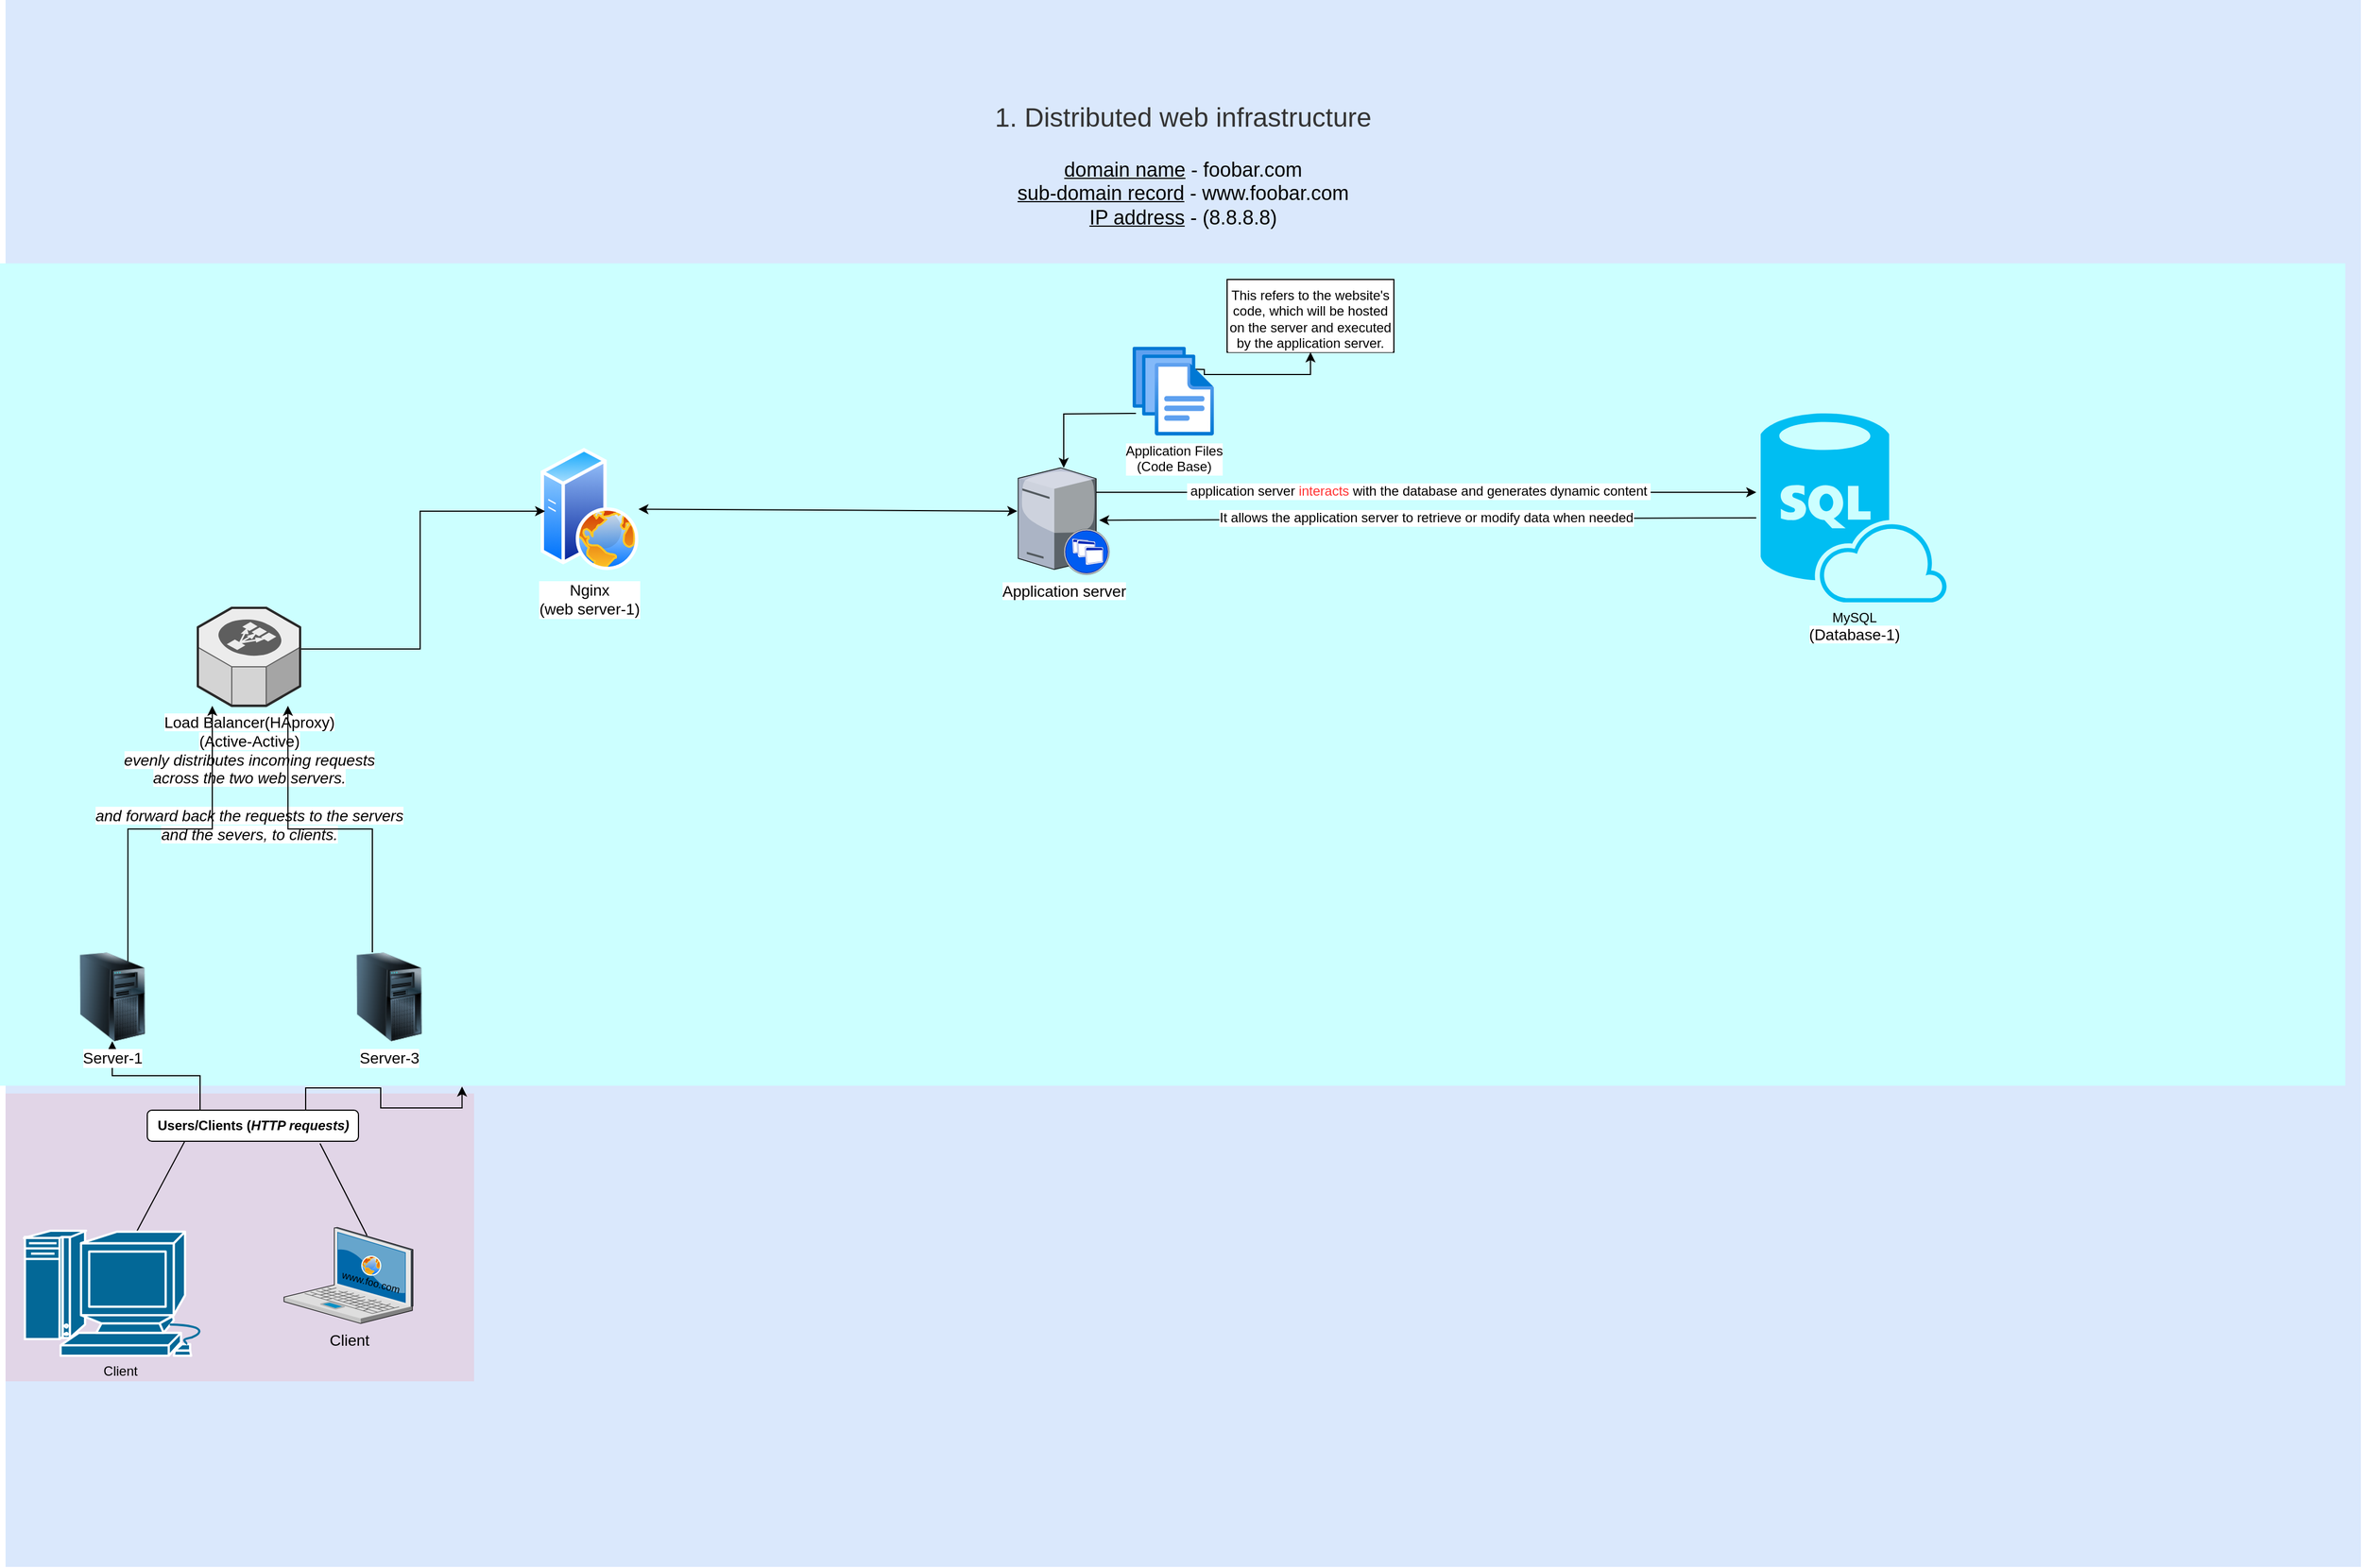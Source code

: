 <mxfile version="22.1.17" type="github">
  <diagram id="C5RBs43oDa-KdzZeNtuy" name="Page-1">
    <mxGraphModel dx="880" dy="434" grid="1" gridSize="10" guides="1" tooltips="1" connect="1" arrows="1" fold="1" page="1" pageScale="1" pageWidth="827" pageHeight="1169" math="0" shadow="0">
      <root>
        <mxCell id="WIyWlLk6GJQsqaUBKTNV-0" />
        <mxCell id="WIyWlLk6GJQsqaUBKTNV-1" parent="WIyWlLk6GJQsqaUBKTNV-0" />
        <mxCell id="sXKBVWVyAYQ8-1sR9XAX-51" value="&lt;h3 style=&quot;box-sizing: border-box; font-weight: 500; line-height: 1.1; color: rgb(51, 51, 51); margin-top: 0px; margin-bottom: 0px;&quot; class=&quot;panel-title&quot;&gt;&lt;br&gt;&lt;/h3&gt;&lt;div&gt;&lt;br&gt;&lt;/div&gt;&lt;div&gt;&lt;br&gt;&lt;/div&gt;&lt;div&gt;&lt;br&gt;&lt;/div&gt;&lt;div&gt;&lt;br&gt;&lt;/div&gt;&lt;div&gt;&lt;font style=&quot;background-color: initial; color: rgb(51, 51, 51); font-size: 24px;&quot;&gt;1.&amp;nbsp;&lt;/font&gt;&lt;font style=&quot;background-color: initial; color: rgb(51, 51, 51); font-size: 24px;&quot;&gt;Distributed web infrastructure&lt;/font&gt;&lt;br&gt;&lt;/div&gt;&lt;div&gt;&lt;font style=&quot;font-size: 18px;&quot;&gt;&lt;br&gt;&lt;/font&gt;&lt;/div&gt;&lt;div&gt;&lt;font style=&quot;font-size: 18px;&quot;&gt;&lt;u&gt;domain name&lt;/u&gt; - foobar.com&lt;/font&gt;&lt;/div&gt;&lt;div&gt;&lt;font style=&quot;font-size: 18px;&quot;&gt;&lt;u&gt;sub-domain record&lt;/u&gt; - www.foobar.com&lt;/font&gt;&lt;/div&gt;&lt;div&gt;&lt;font style=&quot;font-size: 18px;&quot;&gt;&lt;u&gt;IP address&lt;/u&gt;&amp;nbsp;- (8.8.8.8&lt;font style=&quot;&quot;&gt;)&lt;/font&gt;&lt;/font&gt;&lt;/div&gt;" style="whiteSpace=wrap;html=1;fillColor=#dae8fc;fontSize=14;strokeColor=none;verticalAlign=top;align=center;" parent="WIyWlLk6GJQsqaUBKTNV-1" vertex="1">
          <mxGeometry x="191" y="823" width="2119" height="1410" as="geometry" />
        </mxCell>
        <mxCell id="sXKBVWVyAYQ8-1sR9XAX-52" value="" style="rounded=0;whiteSpace=wrap;html=1;strokeColor=none;fillColor=#CCFFFF;" parent="WIyWlLk6GJQsqaUBKTNV-1" vertex="1">
          <mxGeometry x="186" y="1060" width="2110" height="740" as="geometry" />
        </mxCell>
        <mxCell id="sXKBVWVyAYQ8-1sR9XAX-53" value="" style="edgeStyle=orthogonalEdgeStyle;rounded=0;orthogonalLoop=1;jettySize=auto;html=1;" parent="WIyWlLk6GJQsqaUBKTNV-1" target="sXKBVWVyAYQ8-1sR9XAX-65" edge="1">
          <mxGeometry relative="1" as="geometry">
            <mxPoint x="1208" y="1195" as="sourcePoint" />
          </mxGeometry>
        </mxCell>
        <mxCell id="sXKBVWVyAYQ8-1sR9XAX-54" value="" style="edgeStyle=orthogonalEdgeStyle;rounded=0;orthogonalLoop=1;jettySize=auto;html=1;" parent="WIyWlLk6GJQsqaUBKTNV-1" target="sXKBVWVyAYQ8-1sR9XAX-56" edge="1">
          <mxGeometry relative="1" as="geometry">
            <mxPoint x="1248" y="1155" as="sourcePoint" />
          </mxGeometry>
        </mxCell>
        <mxCell id="sXKBVWVyAYQ8-1sR9XAX-56" value="This refers to the website&#39;s code, which will be hosted on the server and executed by the application server." style="whiteSpace=wrap;html=1;verticalAlign=top;labelBackgroundColor=default;" parent="WIyWlLk6GJQsqaUBKTNV-1" vertex="1">
          <mxGeometry x="1290" y="1074.5" width="150" height="65.5" as="geometry" />
        </mxCell>
        <mxCell id="sXKBVWVyAYQ8-1sR9XAX-58" value="" style="endArrow=classic;html=1;rounded=0;exitX=0.727;exitY=0.273;exitDx=0;exitDy=0;exitPerimeter=0;entryX=0.138;entryY=0.244;entryDx=0;entryDy=0;entryPerimeter=0;strokeWidth=1;" parent="WIyWlLk6GJQsqaUBKTNV-1" edge="1">
          <mxGeometry width="50" height="50" relative="1" as="geometry">
            <mxPoint x="1157" y="1266" as="sourcePoint" />
            <mxPoint x="1766.04" y="1266.02" as="targetPoint" />
          </mxGeometry>
        </mxCell>
        <mxCell id="sXKBVWVyAYQ8-1sR9XAX-59" value="&lt;font style=&quot;font-size: 12px;&quot;&gt;&lt;font style=&quot;&quot; color=&quot;#ff3333&quot;&gt;&amp;nbsp;&lt;/font&gt;application server&amp;nbsp;&lt;font style=&quot;&quot; color=&quot;#ff3333&quot;&gt;interacts&lt;/font&gt; with the database and generates dynamic content&amp;nbsp;&lt;/font&gt;" style="edgeLabel;html=1;align=center;verticalAlign=middle;resizable=0;points=[];" parent="sXKBVWVyAYQ8-1sR9XAX-58" vertex="1" connectable="0">
          <mxGeometry x="-0.216" y="-1" relative="1" as="geometry">
            <mxPoint x="66" y="-2" as="offset" />
          </mxGeometry>
        </mxCell>
        <mxCell id="sXKBVWVyAYQ8-1sR9XAX-60" value="" style="endArrow=classic;html=1;rounded=0;exitX=0.138;exitY=0.531;exitDx=0;exitDy=0;exitPerimeter=0;entryX=0.889;entryY=0.491;entryDx=0;entryDy=0;entryPerimeter=0;strokeWidth=1;" parent="WIyWlLk6GJQsqaUBKTNV-1" target="sXKBVWVyAYQ8-1sR9XAX-65" edge="1">
          <mxGeometry width="50" height="50" relative="1" as="geometry">
            <mxPoint x="1766.04" y="1288.98" as="sourcePoint" />
            <mxPoint x="1157" y="1288" as="targetPoint" />
          </mxGeometry>
        </mxCell>
        <mxCell id="sXKBVWVyAYQ8-1sR9XAX-61" value="&lt;font style=&quot;font-size: 12px;&quot;&gt;It allows the application server to retrieve or modify data when needed&lt;/font&gt;" style="edgeLabel;html=1;align=center;verticalAlign=middle;resizable=0;points=[];" parent="sXKBVWVyAYQ8-1sR9XAX-60" vertex="1" connectable="0">
          <mxGeometry x="-0.216" y="-1" relative="1" as="geometry">
            <mxPoint x="-66" as="offset" />
          </mxGeometry>
        </mxCell>
        <mxCell id="sXKBVWVyAYQ8-1sR9XAX-62" style="edgeStyle=orthogonalEdgeStyle;rounded=0;orthogonalLoop=1;jettySize=auto;html=1;exitX=0.5;exitY=1;exitDx=0;exitDy=0;" parent="WIyWlLk6GJQsqaUBKTNV-1" edge="1">
          <mxGeometry relative="1" as="geometry">
            <mxPoint x="1208" y="1195" as="sourcePoint" />
            <mxPoint x="1208" y="1195" as="targetPoint" />
          </mxGeometry>
        </mxCell>
        <mxCell id="sXKBVWVyAYQ8-1sR9XAX-64" value="&lt;font style=&quot;font-size: 14px;&quot;&gt;Nginx&lt;br&gt;(web server-1)&lt;/font&gt;" style="image;aspect=fixed;perimeter=ellipsePerimeter;html=1;align=center;shadow=0;dashed=0;spacingTop=3;image=img/lib/active_directory/web_server.svg;" parent="WIyWlLk6GJQsqaUBKTNV-1" vertex="1">
          <mxGeometry x="672.38" y="1226" width="88" height="110" as="geometry" />
        </mxCell>
        <mxCell id="sXKBVWVyAYQ8-1sR9XAX-65" value="&lt;span style=&quot;background-color: rgb(255, 255, 255);&quot;&gt;Application server&lt;/span&gt;" style="verticalLabelPosition=bottom;aspect=fixed;html=1;verticalAlign=top;strokeColor=none;shape=mxgraph.citrix.xenapp_server;fillColor=#66B2FF;gradientColor=#0066CC;fontSize=14;" parent="WIyWlLk6GJQsqaUBKTNV-1" vertex="1">
          <mxGeometry x="1102" y="1244" width="81.98" height="96" as="geometry" />
        </mxCell>
        <mxCell id="sXKBVWVyAYQ8-1sR9XAX-67" style="edgeStyle=orthogonalEdgeStyle;rounded=0;orthogonalLoop=1;jettySize=auto;html=1;" parent="WIyWlLk6GJQsqaUBKTNV-1" source="sXKBVWVyAYQ8-1sR9XAX-68" edge="1">
          <mxGeometry relative="1" as="geometry">
            <mxPoint x="460" y="1406.957" as="sourcePoint" />
            <mxPoint x="676.41" y="1283.043" as="targetPoint" />
            <Array as="points">
              <mxPoint x="564" y="1407" />
              <mxPoint x="564" y="1283" />
            </Array>
          </mxGeometry>
        </mxCell>
        <mxCell id="sXKBVWVyAYQ8-1sR9XAX-68" value="&lt;font style=&quot;font-size: 14px; background-color: rgb(255, 255, 255);&quot;&gt;Load Balancer(HAproxy)&lt;br&gt;(Active-Active)&lt;br&gt;&lt;i&gt;evenly distributes incoming requests&lt;br&gt;across the two web servers.&lt;br&gt;&lt;br&gt;and forward back the requests to the servers&lt;br&gt;and the severs, to clients.&lt;/i&gt;&lt;br&gt;&lt;/font&gt;" style="verticalLabelPosition=bottom;html=1;verticalAlign=top;strokeWidth=1;align=center;outlineConnect=0;dashed=0;outlineConnect=0;shape=mxgraph.aws3d.elasticLoadBalancing;fillColor=#ECECEC;strokeColor=#5E5E5E;aspect=fixed;" parent="WIyWlLk6GJQsqaUBKTNV-1" vertex="1">
          <mxGeometry x="364" y="1370" width="92" height="88.17" as="geometry" />
        </mxCell>
        <mxCell id="sXKBVWVyAYQ8-1sR9XAX-69" value="" style="endArrow=classic;startArrow=classic;html=1;rounded=0;exitX=-0.009;exitY=0.406;exitDx=0;exitDy=0;exitPerimeter=0;" parent="WIyWlLk6GJQsqaUBKTNV-1" source="sXKBVWVyAYQ8-1sR9XAX-65" target="sXKBVWVyAYQ8-1sR9XAX-64" edge="1">
          <mxGeometry width="50" height="50" relative="1" as="geometry">
            <mxPoint x="769" y="1428" as="sourcePoint" />
            <mxPoint x="1112" y="1336" as="targetPoint" />
            <Array as="points" />
          </mxGeometry>
        </mxCell>
        <mxCell id="sXKBVWVyAYQ8-1sR9XAX-78" style="edgeStyle=orthogonalEdgeStyle;rounded=0;orthogonalLoop=1;jettySize=auto;html=1;exitX=0.5;exitY=1;exitDx=0;exitDy=0;" parent="WIyWlLk6GJQsqaUBKTNV-1" edge="1">
          <mxGeometry relative="1" as="geometry">
            <mxPoint x="1201" y="1692.0" as="sourcePoint" />
            <mxPoint x="1201" y="1692.0" as="targetPoint" />
          </mxGeometry>
        </mxCell>
        <mxCell id="sXKBVWVyAYQ8-1sR9XAX-82" value="" style="rounded=0;whiteSpace=wrap;html=1;fillColor=#e1d5e7;strokeColor=none;" parent="WIyWlLk6GJQsqaUBKTNV-1" vertex="1">
          <mxGeometry x="191" y="1807" width="421.5" height="259" as="geometry" />
        </mxCell>
        <mxCell id="sXKBVWVyAYQ8-1sR9XAX-83" style="edgeStyle=none;rounded=0;html=1;startSize=10;endSize=10;jettySize=auto;orthogonalLoop=1;fontSize=14;endArrow=none;endFill=0;strokeWidth=1;exitX=0.644;exitY=0.085;exitDx=0;exitDy=0;exitPerimeter=0;entryX=0.818;entryY=1.071;entryDx=0;entryDy=0;entryPerimeter=0;" parent="WIyWlLk6GJQsqaUBKTNV-1" source="sXKBVWVyAYQ8-1sR9XAX-84" target="sXKBVWVyAYQ8-1sR9XAX-90" edge="1">
          <mxGeometry relative="1" as="geometry">
            <mxPoint x="412.5" y="1739" as="targetPoint" />
          </mxGeometry>
        </mxCell>
        <mxCell id="sXKBVWVyAYQ8-1sR9XAX-84" value="Client" style="verticalLabelPosition=bottom;aspect=fixed;html=1;verticalAlign=top;strokeColor=none;shape=mxgraph.citrix.laptop_2;fillColor=#66B2FF;gradientColor=#0066CC;fontSize=14;" parent="WIyWlLk6GJQsqaUBKTNV-1" vertex="1">
          <mxGeometry x="441.5" y="1927.5" width="116" height="86.5" as="geometry" />
        </mxCell>
        <mxCell id="sXKBVWVyAYQ8-1sR9XAX-85" style="edgeStyle=none;rounded=0;html=1;startSize=10;endSize=10;jettySize=auto;orthogonalLoop=1;fontSize=14;endArrow=none;endFill=0;strokeWidth=1;exitX=0.693;exitY=0.286;exitDx=0;exitDy=0;exitPerimeter=0;entryX=0.182;entryY=0.944;entryDx=0;entryDy=0;entryPerimeter=0;" parent="WIyWlLk6GJQsqaUBKTNV-1" target="sXKBVWVyAYQ8-1sR9XAX-90" edge="1">
          <mxGeometry relative="1" as="geometry">
            <mxPoint x="302.177" y="1944.028" as="sourcePoint" />
            <mxPoint x="412.5" y="1739" as="targetPoint" />
          </mxGeometry>
        </mxCell>
        <mxCell id="sXKBVWVyAYQ8-1sR9XAX-87" style="edgeStyle=orthogonalEdgeStyle;rounded=0;orthogonalLoop=1;jettySize=auto;html=1;exitX=0.25;exitY=0;exitDx=0;exitDy=0;" parent="WIyWlLk6GJQsqaUBKTNV-1" source="sXKBVWVyAYQ8-1sR9XAX-90" target="sXKBVWVyAYQ8-1sR9XAX-100" edge="1">
          <mxGeometry relative="1" as="geometry" />
        </mxCell>
        <mxCell id="sXKBVWVyAYQ8-1sR9XAX-88" style="edgeStyle=orthogonalEdgeStyle;rounded=0;orthogonalLoop=1;jettySize=auto;html=1;exitX=0.75;exitY=0;exitDx=0;exitDy=0;entryX=0.197;entryY=1.001;entryDx=0;entryDy=0;entryPerimeter=0;" parent="WIyWlLk6GJQsqaUBKTNV-1" source="sXKBVWVyAYQ8-1sR9XAX-90" target="sXKBVWVyAYQ8-1sR9XAX-52" edge="1">
          <mxGeometry relative="1" as="geometry" />
        </mxCell>
        <mxCell id="sXKBVWVyAYQ8-1sR9XAX-90" value="&lt;b&gt;Users/Clients (&lt;i&gt;HTTP requests)&lt;/i&gt;&lt;br&gt;&lt;/b&gt;" style="rounded=1;whiteSpace=wrap;html=1;" parent="WIyWlLk6GJQsqaUBKTNV-1" vertex="1">
          <mxGeometry x="318.5" y="1822" width="190" height="28" as="geometry" />
        </mxCell>
        <mxCell id="sXKBVWVyAYQ8-1sR9XAX-91" value="&lt;font style=&quot;font-size: 9px;&quot;&gt;www.foo.com&lt;/font&gt;" style="text;html=1;strokeColor=none;fillColor=none;align=center;verticalAlign=middle;whiteSpace=wrap;rounded=0;rotation=15;" parent="WIyWlLk6GJQsqaUBKTNV-1" vertex="1">
          <mxGeometry x="495.5" y="1968" width="48.37" height="16.55" as="geometry" />
        </mxCell>
        <mxCell id="sXKBVWVyAYQ8-1sR9XAX-92" value="" style="image;aspect=fixed;perimeter=ellipsePerimeter;html=1;align=center;shadow=0;dashed=0;spacingTop=3;image=img/lib/active_directory/internet_globe.svg;" parent="WIyWlLk6GJQsqaUBKTNV-1" vertex="1">
          <mxGeometry x="511" y="1953" width="18" height="18" as="geometry" />
        </mxCell>
        <mxCell id="sXKBVWVyAYQ8-1sR9XAX-94" value="" style="image;aspect=fixed;perimeter=ellipsePerimeter;html=1;align=center;shadow=0;dashed=0;spacingTop=3;image=img/lib/active_directory/internet_globe.svg;" parent="WIyWlLk6GJQsqaUBKTNV-1" vertex="1">
          <mxGeometry x="293" y="1967" width="18" height="18" as="geometry" />
        </mxCell>
        <mxCell id="sXKBVWVyAYQ8-1sR9XAX-97" style="edgeStyle=orthogonalEdgeStyle;rounded=0;orthogonalLoop=1;jettySize=auto;html=1;exitX=0.5;exitY=0;exitDx=0;exitDy=0;" parent="WIyWlLk6GJQsqaUBKTNV-1" edge="1">
          <mxGeometry relative="1" as="geometry">
            <mxPoint x="521" y="1680" as="sourcePoint" />
            <mxPoint x="445.053" y="1458.17" as="targetPoint" />
            <Array as="points">
              <mxPoint x="521" y="1569" />
              <mxPoint x="445" y="1569" />
            </Array>
          </mxGeometry>
        </mxCell>
        <mxCell id="sXKBVWVyAYQ8-1sR9XAX-98" value="&lt;font style=&quot;font-size: 14px;&quot;&gt;Server-3&lt;/font&gt;" style="image;html=1;image=img/lib/clip_art/computers/Server_Tower_128x128.png" parent="WIyWlLk6GJQsqaUBKTNV-1" vertex="1">
          <mxGeometry x="496" y="1680" width="80" height="80" as="geometry" />
        </mxCell>
        <mxCell id="sXKBVWVyAYQ8-1sR9XAX-99" style="edgeStyle=orthogonalEdgeStyle;rounded=0;orthogonalLoop=1;jettySize=auto;html=1;exitX=0.676;exitY=0.125;exitDx=0;exitDy=0;exitPerimeter=0;" parent="WIyWlLk6GJQsqaUBKTNV-1" source="sXKBVWVyAYQ8-1sR9XAX-100" edge="1">
          <mxGeometry relative="1" as="geometry">
            <mxPoint x="301.053" y="1680" as="sourcePoint" />
            <mxPoint x="377" y="1458.17" as="targetPoint" />
            <Array as="points">
              <mxPoint x="301" y="1569" />
              <mxPoint x="377" y="1569" />
            </Array>
          </mxGeometry>
        </mxCell>
        <mxCell id="sXKBVWVyAYQ8-1sR9XAX-100" value="&lt;font style=&quot;font-size: 14px;&quot;&gt;Server-1&lt;/font&gt;" style="image;html=1;image=img/lib/clip_art/computers/Server_Tower_128x128.png" parent="WIyWlLk6GJQsqaUBKTNV-1" vertex="1">
          <mxGeometry x="247" y="1680" width="80" height="80" as="geometry" />
        </mxCell>
        <mxCell id="sXKBVWVyAYQ8-1sR9XAX-104" value="MySQL&lt;br style=&quot;border-color: var(--border-color); font-size: 14px; background-color: rgb(255, 255, 255);&quot;&gt;&lt;span style=&quot;font-size: 14px; background-color: rgb(255, 255, 255);&quot;&gt;(Database-1)&lt;/span&gt;" style="verticalLabelPosition=bottom;html=1;verticalAlign=top;align=center;strokeColor=none;fillColor=#00BEF2;shape=mxgraph.azure.sql_database_sql_azure;" parent="WIyWlLk6GJQsqaUBKTNV-1" vertex="1">
          <mxGeometry x="1770" y="1195" width="167.5" height="170" as="geometry" />
        </mxCell>
        <mxCell id="sXKBVWVyAYQ8-1sR9XAX-105" value="Client" style="shape=mxgraph.cisco.computers_and_peripherals.macintosh;html=1;pointerEvents=1;dashed=0;fillColor=#036897;strokeColor=#ffffff;strokeWidth=2;verticalLabelPosition=bottom;verticalAlign=top;align=center;outlineConnect=0;" parent="WIyWlLk6GJQsqaUBKTNV-1" vertex="1">
          <mxGeometry x="207.5" y="1930.5" width="172.5" height="112.5" as="geometry" />
        </mxCell>
        <mxCell id="sXKBVWVyAYQ8-1sR9XAX-106" value="Application Files&lt;br style=&quot;border-color: var(--border-color);&quot;&gt;(Code Base)" style="image;aspect=fixed;html=1;points=[];align=center;fontSize=12;image=img/lib/azure2/general/Files.svg;" parent="WIyWlLk6GJQsqaUBKTNV-1" vertex="1">
          <mxGeometry x="1205" y="1135" width="73.15" height="80" as="geometry" />
        </mxCell>
      </root>
    </mxGraphModel>
  </diagram>
</mxfile>
